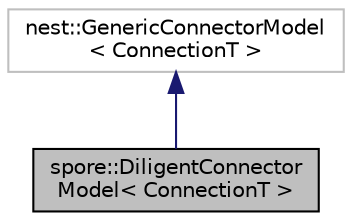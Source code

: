 digraph "spore::DiligentConnectorModel&lt; ConnectionT &gt;"
{
  edge [fontname="Helvetica",fontsize="10",labelfontname="Helvetica",labelfontsize="10"];
  node [fontname="Helvetica",fontsize="10",shape=record];
  Node2 [label="spore::DiligentConnector\lModel\< ConnectionT \>",height=0.2,width=0.4,color="black", fillcolor="grey75", style="filled", fontcolor="black"];
  Node3 -> Node2 [dir="back",color="midnightblue",fontsize="10",style="solid",fontname="Helvetica"];
  Node3 [label="nest::GenericConnectorModel\l\< ConnectionT \>",height=0.2,width=0.4,color="grey75", fillcolor="white", style="filled"];
}

